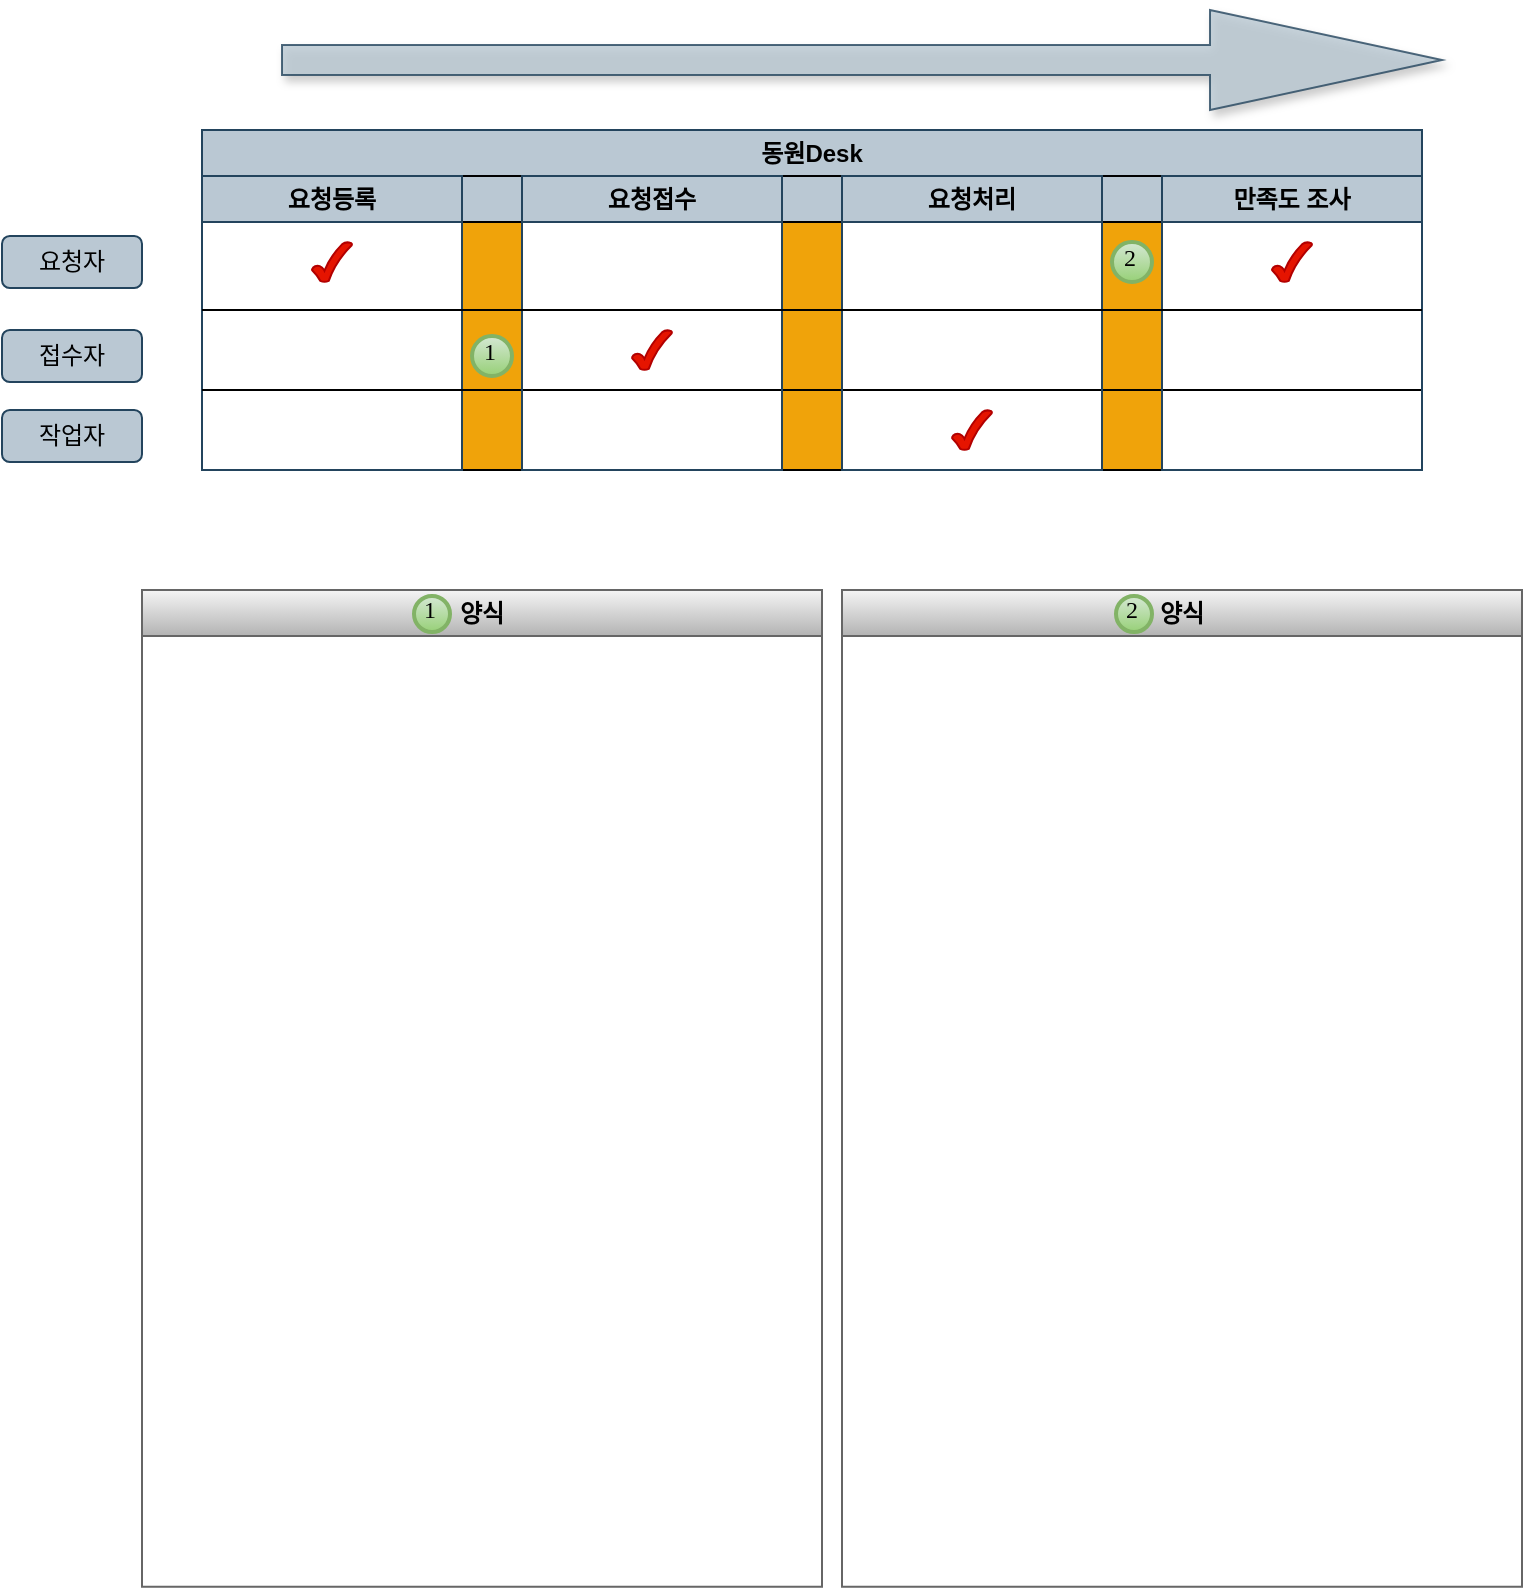 <mxfile version="21.0.10" type="github" pages="3">
  <diagram id="CYxEf5SZH4w97EDfuLLY" name="SR단순">
    <mxGraphModel dx="1671" dy="2051" grid="1" gridSize="10" guides="1" tooltips="1" connect="1" arrows="1" fold="1" page="1" pageScale="1" pageWidth="827" pageHeight="1169" math="0" shadow="0">
      <root>
        <mxCell id="0" />
        <mxCell id="1" parent="0" />
        <mxCell id="g7sWkjGeHu26Rh71iulq-3" value="제목 없는 레이어" parent="0" />
        <mxCell id="g7sWkjGeHu26Rh71iulq-11" value="제목 없는 레이어" parent="0" />
        <mxCell id="g7sWkjGeHu26Rh71iulq-19" value="제목 없는 레이어" parent="0" />
        <mxCell id="g7sWkjGeHu26Rh71iulq-25" value="" style="shape=singleArrow;direction=west;whiteSpace=wrap;html=1;rotation=-180;fillColor=#bac8d3;opacity=80;strokeWidth=1;shadow=1;fontFamily=나눔고딕;rounded=0;labelBackgroundColor=none;strokeColor=#23445d;" vertex="1" parent="g7sWkjGeHu26Rh71iulq-19">
          <mxGeometry x="330" y="-290" width="580" height="50" as="geometry" />
        </mxCell>
        <mxCell id="M0eQ1IDOB_HOf2DSMLBI-16" value="동원Desk" style="swimlane;whiteSpace=wrap;html=1;strokeColor=#23445d;fillColor=#bac8d3;" vertex="1" parent="g7sWkjGeHu26Rh71iulq-19">
          <mxGeometry x="290" y="-230" width="610" height="170" as="geometry" />
        </mxCell>
        <mxCell id="Tj8dK4sY7soV5aq9boAc-7" value="" style="swimlane;whiteSpace=wrap;html=1;strokeColor=#000000;fontColor=#1D3557;fillColor=#bac8d3;swimlaneFillColor=#f0a30a;" vertex="1" parent="M0eQ1IDOB_HOf2DSMLBI-16">
          <mxGeometry x="450" y="23" width="30" height="147" as="geometry" />
        </mxCell>
        <mxCell id="QPUQD3V3ZuLYjLemgZ53-10" value="2" style="ellipse;whiteSpace=wrap;html=1;aspect=fixed;strokeWidth=2;fontFamily=Tahoma;spacingBottom=4;spacingRight=2;strokeColor=#82b366;fillColor=#d5e8d4;gradientColor=#97d077;" vertex="1" parent="Tj8dK4sY7soV5aq9boAc-7">
          <mxGeometry x="5" y="33" width="20" height="20" as="geometry" />
        </mxCell>
        <mxCell id="Tj8dK4sY7soV5aq9boAc-5" value="" style="swimlane;whiteSpace=wrap;html=1;strokeColor=#000000;fontColor=#1D3557;fillColor=#bac8d3;swimlaneFillColor=#f0a30a;" vertex="1" parent="M0eQ1IDOB_HOf2DSMLBI-16">
          <mxGeometry x="290" y="23" width="30" height="147" as="geometry" />
        </mxCell>
        <mxCell id="Tj8dK4sY7soV5aq9boAc-4" value="" style="swimlane;whiteSpace=wrap;html=1;strokeColor=#000000;fillColor=#bac8d3;startSize=23;gradientColor=none;swimlaneFillColor=#f0a30a;" vertex="1" parent="M0eQ1IDOB_HOf2DSMLBI-16">
          <mxGeometry x="130" y="23" width="30" height="147" as="geometry" />
        </mxCell>
        <mxCell id="QPUQD3V3ZuLYjLemgZ53-8" value="1" style="ellipse;whiteSpace=wrap;html=1;aspect=fixed;strokeWidth=2;fontFamily=Tahoma;spacingBottom=4;spacingRight=2;strokeColor=#82b366;fillColor=#d5e8d4;gradientColor=#97d077;" vertex="1" parent="Tj8dK4sY7soV5aq9boAc-4">
          <mxGeometry x="5" y="80" width="20" height="20" as="geometry" />
        </mxCell>
        <mxCell id="M0eQ1IDOB_HOf2DSMLBI-25" value="요청등록" style="swimlane;whiteSpace=wrap;html=1;strokeColor=#23445d;fillColor=#bac8d3;" vertex="1" parent="M0eQ1IDOB_HOf2DSMLBI-16">
          <mxGeometry y="23" width="130" height="147" as="geometry" />
        </mxCell>
        <mxCell id="sChz2REbi81YPV6OnzVI-2" value="" style="endArrow=none;html=1;rounded=0;strokeColor=#000000;fontColor=#1D3557;fillColor=#A8DADC;" edge="1" parent="M0eQ1IDOB_HOf2DSMLBI-25">
          <mxGeometry width="50" height="50" relative="1" as="geometry">
            <mxPoint y="107" as="sourcePoint" />
            <mxPoint x="610" y="107" as="targetPoint" />
          </mxGeometry>
        </mxCell>
        <mxCell id="Bxeq5vbsglcBER8blg_T-1" value="" style="verticalLabelPosition=bottom;verticalAlign=top;html=1;shape=mxgraph.basic.tick;strokeColor=#B20000;fontColor=#ffffff;fillColor=#e51400;" vertex="1" parent="M0eQ1IDOB_HOf2DSMLBI-25">
          <mxGeometry x="55" y="33" width="20" height="20" as="geometry" />
        </mxCell>
        <mxCell id="M0eQ1IDOB_HOf2DSMLBI-28" value="요청접수" style="swimlane;whiteSpace=wrap;html=1;strokeColor=#23445d;fillColor=#bac8d3;" vertex="1" parent="M0eQ1IDOB_HOf2DSMLBI-16">
          <mxGeometry x="160" y="23" width="130" height="147" as="geometry" />
        </mxCell>
        <mxCell id="Bxeq5vbsglcBER8blg_T-2" value="" style="verticalLabelPosition=bottom;verticalAlign=top;html=1;shape=mxgraph.basic.tick;strokeColor=#B20000;fontColor=#ffffff;fillColor=#e51400;" vertex="1" parent="M0eQ1IDOB_HOf2DSMLBI-28">
          <mxGeometry x="55" y="77" width="20" height="20" as="geometry" />
        </mxCell>
        <mxCell id="M0eQ1IDOB_HOf2DSMLBI-29" value="요청처리" style="swimlane;whiteSpace=wrap;html=1;strokeColor=#23445d;fillColor=#bac8d3;" vertex="1" parent="M0eQ1IDOB_HOf2DSMLBI-16">
          <mxGeometry x="320" y="23" width="130" height="147" as="geometry" />
        </mxCell>
        <mxCell id="Bxeq5vbsglcBER8blg_T-3" value="" style="verticalLabelPosition=bottom;verticalAlign=top;html=1;shape=mxgraph.basic.tick;strokeColor=#B20000;fontColor=#ffffff;fillColor=#e51400;" vertex="1" parent="M0eQ1IDOB_HOf2DSMLBI-29">
          <mxGeometry x="55" y="117" width="20" height="20" as="geometry" />
        </mxCell>
        <mxCell id="Tj8dK4sY7soV5aq9boAc-9" value="만족도 조사" style="swimlane;whiteSpace=wrap;html=1;strokeColor=#23445d;fillColor=#bac8d3;" vertex="1" parent="M0eQ1IDOB_HOf2DSMLBI-16">
          <mxGeometry x="480" y="23" width="130" height="147" as="geometry" />
        </mxCell>
        <mxCell id="Bxeq5vbsglcBER8blg_T-4" value="" style="verticalLabelPosition=bottom;verticalAlign=top;html=1;shape=mxgraph.basic.tick;strokeColor=#B20000;fontColor=#ffffff;fillColor=#e51400;" vertex="1" parent="Tj8dK4sY7soV5aq9boAc-9">
          <mxGeometry x="55" y="33" width="20" height="20" as="geometry" />
        </mxCell>
        <mxCell id="6nJu7Cn9TYpkHE85FTWk-3" value="요청자" style="rounded=1;whiteSpace=wrap;html=1;strokeColor=#23445d;fillColor=#bac8d3;" vertex="1" parent="g7sWkjGeHu26Rh71iulq-19">
          <mxGeometry x="190" y="-177" width="70" height="26" as="geometry" />
        </mxCell>
        <mxCell id="6nJu7Cn9TYpkHE85FTWk-7" value="접수자" style="rounded=1;whiteSpace=wrap;html=1;strokeColor=#23445d;fillColor=#bac8d3;" vertex="1" parent="g7sWkjGeHu26Rh71iulq-19">
          <mxGeometry x="190" y="-130" width="70" height="26" as="geometry" />
        </mxCell>
        <mxCell id="Bzmo5XfETdzLZSXSkB4d-2" value="양식" style="swimlane;whiteSpace=wrap;html=1;strokeColor=#666666;fillColor=#f5f5f5;gradientColor=#b3b3b3;" vertex="1" parent="g7sWkjGeHu26Rh71iulq-19">
          <mxGeometry x="610" width="340" height="498.36" as="geometry" />
        </mxCell>
        <mxCell id="Bzmo5XfETdzLZSXSkB4d-1" value="" style="shape=image;imageAspect=0;aspect=fixed;verticalLabelPosition=bottom;verticalAlign=top;image=https://s3.us-west-2.amazonaws.com/secure.notion-static.com/43f4925f-48e4-4845-bfed-52a522e2d9b9/Untitled.png?X-Amz-Algorithm=AWS4-HMAC-SHA256&amp;X-Amz-Content-Sha256=UNSIGNED-PAYLOAD&amp;X-Amz-Credential=AKIAT73L2G45EIPT3X45%2F20230322%2Fus-west-2%2Fs3%2Faws4_request&amp;X-Amz-Date=20230322T024430Z&amp;X-Amz-Expires=86400&amp;X-Amz-Signature=76f1e2eccf4436d0d33ba065d165036ab6ec92a5a727b56d61d418a8cda32776&amp;X-Amz-SignedHeaders=host&amp;response-content-disposition=filename%3D%22Untitled.png%22&amp;x-id=GetObject;" vertex="1" parent="Bzmo5XfETdzLZSXSkB4d-2">
          <mxGeometry x="8.25" y="30" width="323.5" height="458.36" as="geometry" />
        </mxCell>
        <mxCell id="Bzmo5XfETdzLZSXSkB4d-4" value="양식" style="swimlane;whiteSpace=wrap;html=1;strokeColor=#666666;fillColor=#f5f5f5;gradientColor=#b3b3b3;" vertex="1" parent="g7sWkjGeHu26Rh71iulq-19">
          <mxGeometry x="260" width="340" height="498.36" as="geometry" />
        </mxCell>
        <mxCell id="RqzgtR6rhyN8UyeZPWzu-1" value="" style="shape=image;imageAspect=0;aspect=fixed;verticalLabelPosition=bottom;verticalAlign=top;image=https://s3.us-west-2.amazonaws.com/secure.notion-static.com/8b848018-8652-49fc-b0d0-7850566c2891/Untitled.png?X-Amz-Algorithm=AWS4-HMAC-SHA256&amp;X-Amz-Content-Sha256=UNSIGNED-PAYLOAD&amp;X-Amz-Credential=AKIAT73L2G45EIPT3X45%2F20230322%2Fus-west-2%2Fs3%2Faws4_request&amp;X-Amz-Date=20230322T023051Z&amp;X-Amz-Expires=86400&amp;X-Amz-Signature=70ce75d2d4bee70a3c44dad33efde21786bf1ee302e874ceed7c8f8767e6a81d&amp;X-Amz-SignedHeaders=host&amp;response-content-disposition=filename%3D%22Untitled.png%22&amp;x-id=GetObject;" vertex="1" parent="Bzmo5XfETdzLZSXSkB4d-4">
          <mxGeometry x="28.05" y="34.68" width="283.91" height="429" as="geometry" />
        </mxCell>
        <mxCell id="QPUQD3V3ZuLYjLemgZ53-12" value="1" style="ellipse;whiteSpace=wrap;html=1;aspect=fixed;strokeWidth=2;fontFamily=Tahoma;spacingBottom=4;spacingRight=2;strokeColor=#82b366;fillColor=#d5e8d4;gradientColor=#97d077;" vertex="1" parent="Bzmo5XfETdzLZSXSkB4d-4">
          <mxGeometry x="136" y="3" width="18" height="18" as="geometry" />
        </mxCell>
        <mxCell id="QPUQD3V3ZuLYjLemgZ53-5" value="" style="endArrow=none;html=1;rounded=0;strokeColor=#000000;fontColor=#1D3557;fillColor=#A8DADC;" edge="1" parent="g7sWkjGeHu26Rh71iulq-19">
          <mxGeometry width="50" height="50" relative="1" as="geometry">
            <mxPoint x="290" y="-140" as="sourcePoint" />
            <mxPoint x="900" y="-140" as="targetPoint" />
          </mxGeometry>
        </mxCell>
        <mxCell id="QPUQD3V3ZuLYjLemgZ53-13" value="2" style="ellipse;whiteSpace=wrap;html=1;aspect=fixed;strokeWidth=2;fontFamily=Tahoma;spacingBottom=4;spacingRight=2;strokeColor=#82b366;fillColor=#d5e8d4;gradientColor=#97d077;" vertex="1" parent="g7sWkjGeHu26Rh71iulq-19">
          <mxGeometry x="747" y="3" width="18" height="18" as="geometry" />
        </mxCell>
        <mxCell id="sChz2REbi81YPV6OnzVI-3" value="작업자" style="rounded=1;whiteSpace=wrap;html=1;strokeColor=#23445d;fillColor=#bac8d3;" vertex="1" parent="g7sWkjGeHu26Rh71iulq-19">
          <mxGeometry x="190" y="-90" width="70" height="26" as="geometry" />
        </mxCell>
      </root>
    </mxGraphModel>
  </diagram>
  <diagram name="SR데이터수정2" id="74e2e168-ea6b-b213-b513-2b3c1d86103e">
    <mxGraphModel dx="1671" dy="1732" grid="1" gridSize="10" guides="1" tooltips="1" connect="1" arrows="1" fold="1" page="1" pageScale="1" pageWidth="1100" pageHeight="850" background="none" math="0" shadow="0">
      <root>
        <mxCell id="0" />
        <mxCell id="1" parent="0" />
        <mxCell id="ByPfB1TGshxloE6pgPSz-1" value="" style="shape=singleArrow;direction=west;whiteSpace=wrap;html=1;rotation=-180;fillColor=#bac8d3;opacity=80;strokeWidth=1;shadow=1;fontFamily=나눔고딕;rounded=0;labelBackgroundColor=none;strokeColor=#23445d;" vertex="1" parent="1">
          <mxGeometry x="330" y="-290" width="775" height="50" as="geometry" />
        </mxCell>
        <mxCell id="uzHDUdc0_aoSdo2malCz-1" value="양식" style="swimlane;whiteSpace=wrap;html=1;strokeColor=#b46504;fillColor=#fad7ac;" vertex="1" parent="1">
          <mxGeometry x="570" width="340" height="498.36" as="geometry" />
        </mxCell>
        <mxCell id="uzHDUdc0_aoSdo2malCz-3" value="양식" style="swimlane;whiteSpace=wrap;html=1;strokeColor=#b46504;fillColor=#fad7ac;" vertex="1" parent="1">
          <mxGeometry x="220" width="340" height="498.36" as="geometry" />
        </mxCell>
        <mxCell id="4EP1XrkLFuM-ZVI9OaOq-1" value="양식" style="swimlane;whiteSpace=wrap;html=1;strokeColor=#b46504;fillColor=#fad7ac;" vertex="1" parent="1">
          <mxGeometry x="920" width="340" height="498.36" as="geometry" />
        </mxCell>
        <mxCell id="fGh4EiDcdxts0cLHmMWE-1" value="동원Desk" style="swimlane;whiteSpace=wrap;html=1;strokeColor=#23445d;fillColor=#bac8d3;" vertex="1" parent="1">
          <mxGeometry x="290" y="-230" width="820" height="210" as="geometry" />
        </mxCell>
        <mxCell id="fGh4EiDcdxts0cLHmMWE-11" value="" style="swimlane;whiteSpace=wrap;html=1;strokeColor=#000000;fontColor=#1D3557;fillColor=#bac8d3;swimlaneFillColor=#f0a30a;" vertex="1" parent="fGh4EiDcdxts0cLHmMWE-1">
          <mxGeometry x="480" y="23" width="30" height="187" as="geometry" />
        </mxCell>
        <mxCell id="fGh4EiDcdxts0cLHmMWE-12" value="2" style="ellipse;whiteSpace=wrap;html=1;aspect=fixed;strokeWidth=2;fontFamily=Tahoma;spacingBottom=4;spacingRight=2;strokeColor=#82b366;fillColor=#d5e8d4;gradientColor=#97d077;" vertex="1" parent="fGh4EiDcdxts0cLHmMWE-11">
          <mxGeometry x="5" y="157" width="20" height="20" as="geometry" />
        </mxCell>
        <mxCell id="mo-QfA7pw_Ctone-eFpO-1" value="" style="swimlane;whiteSpace=wrap;html=1;strokeColor=#000000;fontColor=#1D3557;fillColor=#bac8d3;swimlaneFillColor=#f0a30a;" vertex="1" parent="fGh4EiDcdxts0cLHmMWE-1">
          <mxGeometry x="650" y="23" width="30" height="187" as="geometry" />
        </mxCell>
        <mxCell id="mo-QfA7pw_Ctone-eFpO-2" value="3" style="ellipse;whiteSpace=wrap;html=1;aspect=fixed;strokeWidth=2;fontFamily=Tahoma;spacingBottom=4;spacingRight=2;strokeColor=#82b366;fillColor=#d5e8d4;gradientColor=#97d077;" vertex="1" parent="mo-QfA7pw_Ctone-eFpO-1">
          <mxGeometry x="5" y="33" width="20" height="20" as="geometry" />
        </mxCell>
        <mxCell id="fGh4EiDcdxts0cLHmMWE-10" value="" style="swimlane;whiteSpace=wrap;html=1;strokeColor=#000000;fontColor=#1D3557;fillColor=#bac8d3;swimlaneFillColor=#f0a30a;" vertex="1" parent="fGh4EiDcdxts0cLHmMWE-1">
          <mxGeometry x="310" y="23" width="30" height="187" as="geometry">
            <mxRectangle x="320" y="23" width="50" height="40" as="alternateBounds" />
          </mxGeometry>
        </mxCell>
        <mxCell id="fGh4EiDcdxts0cLHmMWE-8" value="" style="swimlane;whiteSpace=wrap;html=1;startSize=23;fillColor=#bac8d3;strokeColor=#000000;fontColor=#000000;swimlaneFillColor=#f0a30a;gradientColor=none;" vertex="1" parent="fGh4EiDcdxts0cLHmMWE-1">
          <mxGeometry x="140" y="23" width="30" height="187" as="geometry" />
        </mxCell>
        <mxCell id="fGh4EiDcdxts0cLHmMWE-9" value="1" style="ellipse;whiteSpace=wrap;html=1;aspect=fixed;strokeWidth=2;fontFamily=Tahoma;spacingBottom=4;spacingRight=2;strokeColor=#82b366;fillColor=#d5e8d4;gradientColor=#97d077;" vertex="1" parent="fGh4EiDcdxts0cLHmMWE-8">
          <mxGeometry x="5" y="80" width="20" height="20" as="geometry" />
        </mxCell>
        <mxCell id="fGh4EiDcdxts0cLHmMWE-2" value="요청등록" style="swimlane;whiteSpace=wrap;html=1;strokeColor=#23445d;fillColor=#bac8d3;" vertex="1" parent="fGh4EiDcdxts0cLHmMWE-1">
          <mxGeometry y="23" width="140" height="187" as="geometry" />
        </mxCell>
        <mxCell id="0xZLmXcqVQH2jk5XXrSn-1" value="" style="endArrow=none;html=1;rounded=0;strokeColor=#000000;fontColor=#1D3557;fillColor=#A8DADC;" edge="1" parent="fGh4EiDcdxts0cLHmMWE-2">
          <mxGeometry width="50" height="50" relative="1" as="geometry">
            <mxPoint y="107" as="sourcePoint" />
            <mxPoint x="820" y="107" as="targetPoint" />
          </mxGeometry>
        </mxCell>
        <mxCell id="hDgkwJy8at_yvYJVaF5t-2" value="" style="endArrow=none;html=1;rounded=0;strokeColor=#000000;fontColor=#1D3557;fillColor=#A8DADC;" edge="1" parent="fGh4EiDcdxts0cLHmMWE-2">
          <mxGeometry width="50" height="50" relative="1" as="geometry">
            <mxPoint y="147" as="sourcePoint" />
            <mxPoint x="820" y="147" as="targetPoint" />
          </mxGeometry>
        </mxCell>
        <mxCell id="czGaGK6m6FzuZQ6heuLP-1" value="" style="verticalLabelPosition=bottom;verticalAlign=top;html=1;shape=mxgraph.basic.tick;strokeColor=#B20000;fontColor=#ffffff;fillColor=#e51400;" vertex="1" parent="fGh4EiDcdxts0cLHmMWE-2">
          <mxGeometry x="60" y="33" width="20" height="20" as="geometry" />
        </mxCell>
        <mxCell id="fGh4EiDcdxts0cLHmMWE-3" value="요청접수" style="swimlane;whiteSpace=wrap;html=1;strokeColor=#23445d;fillColor=#bac8d3;" vertex="1" parent="fGh4EiDcdxts0cLHmMWE-1">
          <mxGeometry x="170" y="23" width="140" height="187" as="geometry" />
        </mxCell>
        <mxCell id="czGaGK6m6FzuZQ6heuLP-2" value="" style="verticalLabelPosition=bottom;verticalAlign=top;html=1;shape=mxgraph.basic.tick;strokeColor=#B20000;fontColor=#ffffff;fillColor=#e51400;" vertex="1" parent="fGh4EiDcdxts0cLHmMWE-3">
          <mxGeometry x="60" y="77" width="20" height="20" as="geometry" />
        </mxCell>
        <mxCell id="fGh4EiDcdxts0cLHmMWE-7" value="요청처리" style="swimlane;whiteSpace=wrap;html=1;strokeColor=#23445d;fillColor=#bac8d3;" vertex="1" parent="fGh4EiDcdxts0cLHmMWE-1">
          <mxGeometry x="340" y="23" width="140" height="187" as="geometry" />
        </mxCell>
        <mxCell id="czGaGK6m6FzuZQ6heuLP-3" value="" style="verticalLabelPosition=bottom;verticalAlign=top;html=1;shape=mxgraph.basic.tick;strokeColor=#B20000;fontColor=#ffffff;fillColor=#e51400;" vertex="1" parent="fGh4EiDcdxts0cLHmMWE-7">
          <mxGeometry x="60" y="117" width="20" height="20" as="geometry" />
        </mxCell>
        <mxCell id="fGh4EiDcdxts0cLHmMWE-13" value="처리승인" style="swimlane;whiteSpace=wrap;html=1;strokeColor=#23445d;fillColor=#bac8d3;" vertex="1" parent="fGh4EiDcdxts0cLHmMWE-1">
          <mxGeometry x="510" y="23" width="140" height="187" as="geometry" />
        </mxCell>
        <mxCell id="czGaGK6m6FzuZQ6heuLP-4" value="" style="verticalLabelPosition=bottom;verticalAlign=top;html=1;shape=mxgraph.basic.tick;strokeColor=#B20000;fontColor=#ffffff;fillColor=#e51400;" vertex="1" parent="fGh4EiDcdxts0cLHmMWE-13">
          <mxGeometry x="60" y="157" width="20" height="20" as="geometry" />
        </mxCell>
        <mxCell id="mo-QfA7pw_Ctone-eFpO-3" value="만족도 조사" style="swimlane;whiteSpace=wrap;html=1;strokeColor=#23445d;fillColor=#bac8d3;" vertex="1" parent="fGh4EiDcdxts0cLHmMWE-1">
          <mxGeometry x="680" y="23" width="140" height="187" as="geometry" />
        </mxCell>
        <mxCell id="czGaGK6m6FzuZQ6heuLP-5" value="" style="verticalLabelPosition=bottom;verticalAlign=top;html=1;shape=mxgraph.basic.tick;strokeColor=#B20000;fontColor=#ffffff;fillColor=#e51400;" vertex="1" parent="mo-QfA7pw_Ctone-eFpO-3">
          <mxGeometry x="60" y="33" width="20" height="20" as="geometry" />
        </mxCell>
        <mxCell id="fGh4EiDcdxts0cLHmMWE-14" value="요청자" style="rounded=1;whiteSpace=wrap;html=1;strokeColor=#23445d;fillColor=#bac8d3;" vertex="1" parent="1">
          <mxGeometry x="190" y="-177" width="70" height="26" as="geometry" />
        </mxCell>
        <mxCell id="fGh4EiDcdxts0cLHmMWE-15" value="접수자" style="rounded=1;whiteSpace=wrap;html=1;strokeColor=#23445d;fillColor=#bac8d3;" vertex="1" parent="1">
          <mxGeometry x="190" y="-130" width="70" height="26" as="geometry" />
        </mxCell>
        <mxCell id="0xZLmXcqVQH2jk5XXrSn-2" value="작업자" style="rounded=1;whiteSpace=wrap;html=1;strokeColor=#23445d;fillColor=#bac8d3;" vertex="1" parent="1">
          <mxGeometry x="190" y="-90" width="70" height="26" as="geometry" />
        </mxCell>
        <mxCell id="fGh4EiDcdxts0cLHmMWE-16" value="" style="endArrow=none;html=1;rounded=0;strokeColor=#000000;fontColor=#1D3557;fillColor=#A8DADC;" edge="1" parent="1">
          <mxGeometry width="50" height="50" relative="1" as="geometry">
            <mxPoint x="290" y="-140" as="sourcePoint" />
            <mxPoint x="1110" y="-140" as="targetPoint" />
          </mxGeometry>
        </mxCell>
        <mxCell id="hDgkwJy8at_yvYJVaF5t-1" value="승인자" style="rounded=1;whiteSpace=wrap;html=1;strokeColor=#23445d;fillColor=#bac8d3;" vertex="1" parent="1">
          <mxGeometry x="190" y="-50" width="70" height="26" as="geometry" />
        </mxCell>
      </root>
    </mxGraphModel>
  </diagram>
  <diagram id="74L85ybClBBg5ulOILko" name="CR">
    <mxGraphModel dx="2029" dy="2240" grid="1" gridSize="10" guides="1" tooltips="1" connect="1" arrows="1" fold="1" page="1" pageScale="1" pageWidth="827" pageHeight="1169" math="0" shadow="0">
      <root>
        <mxCell id="0" />
        <mxCell id="1" parent="0" />
        <mxCell id="yqqvcgakHu76jTQ3JiNa-1" value="" style="shape=singleArrow;direction=west;whiteSpace=wrap;html=1;rotation=-180;fillColor=#bac8d3;opacity=80;strokeWidth=1;shadow=1;fontFamily=나눔고딕;rounded=0;labelBackgroundColor=none;strokeColor=#23445d;" vertex="1" parent="1">
          <mxGeometry x="170" y="-300.68" width="1705" height="60.68" as="geometry" />
        </mxCell>
        <mxCell id="yqqvcgakHu76jTQ3JiNa-2" value="동원Desk" style="swimlane;whiteSpace=wrap;html=1;strokeColor=#23445d;fillColor=#bac8d3;" vertex="1" parent="1">
          <mxGeometry x="140" y="-230" width="1790" height="240" as="geometry" />
        </mxCell>
        <mxCell id="5cWnqfSXQAcFe98Pt6TE-13" value="" style="swimlane;strokeColor=#457B9D;fontColor=#1D3557;fillColor=#bac8d3;swimlaneFillColor=#f0a30a;" vertex="1" parent="yqqvcgakHu76jTQ3JiNa-2">
          <mxGeometry x="1660" y="23" width="30" height="217" as="geometry" />
        </mxCell>
        <mxCell id="WJfm9rB5nMVtpUJINdot-12" value="12" style="ellipse;whiteSpace=wrap;html=1;aspect=fixed;strokeWidth=2;fontFamily=Tahoma;spacingBottom=4;spacingRight=2;strokeColor=#82b366;fontColor=default;fillColor=#d5e8d4;gradientColor=#97d077;" vertex="1" parent="5cWnqfSXQAcFe98Pt6TE-13">
          <mxGeometry x="5" y="33" width="20" height="20" as="geometry" />
        </mxCell>
        <mxCell id="5cWnqfSXQAcFe98Pt6TE-12" value="" style="swimlane;strokeColor=#457B9D;fontColor=#1D3557;fillColor=#bac8d3;swimlaneFillColor=#f0a30a;" vertex="1" parent="yqqvcgakHu76jTQ3JiNa-2">
          <mxGeometry x="1530" y="23" width="30" height="217" as="geometry" />
        </mxCell>
        <mxCell id="WJfm9rB5nMVtpUJINdot-11" value="11" style="ellipse;whiteSpace=wrap;html=1;aspect=fixed;strokeWidth=2;fontFamily=Tahoma;spacingBottom=4;spacingRight=2;strokeColor=#82b366;fontColor=default;fillColor=#d5e8d4;gradientColor=#97d077;" vertex="1" parent="5cWnqfSXQAcFe98Pt6TE-12">
          <mxGeometry x="5" y="180" width="20" height="20" as="geometry" />
        </mxCell>
        <mxCell id="5cWnqfSXQAcFe98Pt6TE-11" value="" style="swimlane;strokeColor=#457B9D;fontColor=#1D3557;fillColor=#bac8d3;swimlaneFillColor=#f0a30a;" vertex="1" parent="yqqvcgakHu76jTQ3JiNa-2">
          <mxGeometry x="1400" y="23" width="30" height="217" as="geometry" />
        </mxCell>
        <mxCell id="5cWnqfSXQAcFe98Pt6TE-10" value="" style="swimlane;strokeColor=#457B9D;fontColor=#1D3557;fillColor=#bac8d3;swimlaneFillColor=#f0a30a;" vertex="1" parent="yqqvcgakHu76jTQ3JiNa-2">
          <mxGeometry x="1270" y="23" width="30" height="217" as="geometry" />
        </mxCell>
        <mxCell id="WJfm9rB5nMVtpUJINdot-10" value="10" style="ellipse;whiteSpace=wrap;html=1;aspect=fixed;strokeWidth=2;fontFamily=Tahoma;spacingBottom=4;spacingRight=2;strokeColor=#82b366;fontColor=default;fillColor=#d5e8d4;gradientColor=#97d077;" vertex="1" parent="5cWnqfSXQAcFe98Pt6TE-10">
          <mxGeometry x="5" y="133" width="20" height="20" as="geometry" />
        </mxCell>
        <mxCell id="5cWnqfSXQAcFe98Pt6TE-9" value="" style="swimlane;strokeColor=#457B9D;fontColor=#1D3557;fillColor=#bac8d3;swimlaneFillColor=#f0a30a;" vertex="1" parent="yqqvcgakHu76jTQ3JiNa-2">
          <mxGeometry x="1140" y="23" width="30" height="217" as="geometry" />
        </mxCell>
        <mxCell id="WJfm9rB5nMVtpUJINdot-7" value="9" style="ellipse;whiteSpace=wrap;html=1;aspect=fixed;strokeWidth=2;fontFamily=Tahoma;spacingBottom=4;spacingRight=2;strokeColor=#82b366;fontColor=default;fillColor=#d5e8d4;gradientColor=#97d077;" vertex="1" parent="5cWnqfSXQAcFe98Pt6TE-9">
          <mxGeometry x="5" y="133" width="20" height="20" as="geometry" />
        </mxCell>
        <mxCell id="5cWnqfSXQAcFe98Pt6TE-8" value="" style="swimlane;strokeColor=#457B9D;fontColor=#1D3557;fillColor=#bac8d3;swimlaneFillColor=#f0a30a;" vertex="1" parent="yqqvcgakHu76jTQ3JiNa-2">
          <mxGeometry x="1010" y="23" width="30" height="217" as="geometry" />
        </mxCell>
        <mxCell id="WJfm9rB5nMVtpUJINdot-6" value="8" style="ellipse;whiteSpace=wrap;html=1;aspect=fixed;strokeWidth=2;fontFamily=Tahoma;spacingBottom=4;spacingRight=2;strokeColor=#82b366;fontColor=default;fillColor=#d5e8d4;gradientColor=#97d077;" vertex="1" parent="5cWnqfSXQAcFe98Pt6TE-8">
          <mxGeometry x="5" y="180" width="20" height="20" as="geometry" />
        </mxCell>
        <mxCell id="5cWnqfSXQAcFe98Pt6TE-7" value="" style="swimlane;strokeColor=#457B9D;fontColor=#1D3557;fillColor=#bac8d3;swimlaneFillColor=#f0a30a;" vertex="1" parent="yqqvcgakHu76jTQ3JiNa-2">
          <mxGeometry x="880" y="23" width="30" height="217" as="geometry" />
        </mxCell>
        <mxCell id="WJfm9rB5nMVtpUJINdot-4" value="7" style="ellipse;whiteSpace=wrap;html=1;aspect=fixed;strokeWidth=2;fontFamily=Tahoma;spacingBottom=4;spacingRight=2;strokeColor=#82b366;fontColor=default;fillColor=#d5e8d4;gradientColor=#97d077;" vertex="1" parent="5cWnqfSXQAcFe98Pt6TE-7">
          <mxGeometry x="5" y="130" width="20" height="20" as="geometry" />
        </mxCell>
        <mxCell id="5cWnqfSXQAcFe98Pt6TE-6" value="" style="swimlane;strokeColor=#457B9D;fontColor=#1D3557;fillColor=#bac8d3;swimlaneFillColor=#f0a30a;" vertex="1" parent="yqqvcgakHu76jTQ3JiNa-2">
          <mxGeometry x="750" y="23" width="30" height="217" as="geometry" />
        </mxCell>
        <mxCell id="WJfm9rB5nMVtpUJINdot-2" value="6" style="ellipse;whiteSpace=wrap;html=1;aspect=fixed;strokeWidth=2;fontFamily=Tahoma;spacingBottom=4;spacingRight=2;strokeColor=#82b366;fontColor=default;fillColor=#d5e8d4;gradientColor=#97d077;" vertex="1" parent="5cWnqfSXQAcFe98Pt6TE-6">
          <mxGeometry x="5" y="33" width="20" height="20" as="geometry" />
        </mxCell>
        <mxCell id="5cWnqfSXQAcFe98Pt6TE-5" value="" style="swimlane;strokeColor=#457B9D;fontColor=#1D3557;fillColor=#bac8d3;swimlaneFillColor=#f0a30a;" vertex="1" parent="yqqvcgakHu76jTQ3JiNa-2">
          <mxGeometry x="620" y="23" width="30" height="217" as="geometry" />
        </mxCell>
        <mxCell id="-v0637D8IHnFX7IMpLNk-3" value="5" style="ellipse;whiteSpace=wrap;html=1;aspect=fixed;strokeWidth=2;fontFamily=Tahoma;spacingBottom=4;spacingRight=2;strokeColor=#82b366;fontColor=default;fillColor=#d5e8d4;gradientColor=#97d077;" vertex="1" parent="5cWnqfSXQAcFe98Pt6TE-5">
          <mxGeometry x="5" y="130" width="20" height="20" as="geometry" />
        </mxCell>
        <mxCell id="5cWnqfSXQAcFe98Pt6TE-4" value="" style="swimlane;strokeColor=#457B9D;fontColor=#1D3557;fillColor=#bac8d3;swimlaneFillColor=#f0a30a;" vertex="1" parent="yqqvcgakHu76jTQ3JiNa-2">
          <mxGeometry x="490" y="23" width="30" height="217" as="geometry" />
        </mxCell>
        <mxCell id="-v0637D8IHnFX7IMpLNk-2" value="4" style="ellipse;whiteSpace=wrap;html=1;aspect=fixed;strokeWidth=2;fontFamily=Tahoma;spacingBottom=4;spacingRight=2;strokeColor=#82b366;fontColor=default;fillColor=#d5e8d4;gradientColor=#97d077;" vertex="1" parent="5cWnqfSXQAcFe98Pt6TE-4">
          <mxGeometry x="5" y="130" width="20" height="20" as="geometry" />
        </mxCell>
        <mxCell id="5cWnqfSXQAcFe98Pt6TE-3" value="" style="swimlane;strokeColor=#457B9D;fontColor=#1D3557;fillColor=#bac8d3;swimlaneFillColor=#f0a30a;" vertex="1" parent="yqqvcgakHu76jTQ3JiNa-2">
          <mxGeometry x="360" y="23" width="30" height="217" as="geometry" />
        </mxCell>
        <mxCell id="-v0637D8IHnFX7IMpLNk-1" value="3" style="ellipse;whiteSpace=wrap;html=1;aspect=fixed;strokeWidth=2;fontFamily=Tahoma;spacingBottom=4;spacingRight=2;strokeColor=#82b366;fillColor=#d5e8d4;gradientColor=#97d077;" vertex="1" parent="5cWnqfSXQAcFe98Pt6TE-3">
          <mxGeometry x="5" y="180" width="20" height="20" as="geometry" />
        </mxCell>
        <mxCell id="5cWnqfSXQAcFe98Pt6TE-2" value="" style="swimlane;strokeColor=#457B9D;fontColor=#1D3557;fillColor=#bac8d3;swimlaneFillColor=#f0a30a;" vertex="1" parent="yqqvcgakHu76jTQ3JiNa-2">
          <mxGeometry x="230" y="23" width="30" height="217" as="geometry" />
        </mxCell>
        <mxCell id="-TUVeIYZIIEytc1K3-Gf-1" value="2" style="ellipse;whiteSpace=wrap;html=1;aspect=fixed;strokeWidth=2;fontFamily=Tahoma;spacingBottom=4;spacingRight=2;strokeColor=#82b366;fillColor=#d5e8d4;gradientColor=#97d077;" vertex="1" parent="5cWnqfSXQAcFe98Pt6TE-2">
          <mxGeometry x="5" y="130" width="20" height="20" as="geometry" />
        </mxCell>
        <mxCell id="HMh6thUe7K2DoaszjFps-1" value="" style="swimlane;strokeColor=#457B9D;fontColor=#1D3557;fillColor=#bac8d3;swimlaneFillColor=#f0a30a;" vertex="1" parent="yqqvcgakHu76jTQ3JiNa-2">
          <mxGeometry x="100" y="23" width="30" height="217" as="geometry" />
        </mxCell>
        <mxCell id="yqqvcgakHu76jTQ3JiNa-3" value="요청등록" style="swimlane;whiteSpace=wrap;html=1;strokeColor=#23445d;fillColor=#bac8d3;" vertex="1" parent="yqqvcgakHu76jTQ3JiNa-2">
          <mxGeometry y="23" width="100" height="217" as="geometry" />
        </mxCell>
        <mxCell id="aJ1AgPYpSGj4T-S9qsvX-1" value="" style="endArrow=none;html=1;rounded=0;strokeColor=#000000;fontColor=#1D3557;fillColor=#A8DADC;" edge="1" parent="yqqvcgakHu76jTQ3JiNa-3">
          <mxGeometry width="50" height="50" relative="1" as="geometry">
            <mxPoint y="167" as="sourcePoint" />
            <mxPoint x="1790" y="167" as="targetPoint" />
          </mxGeometry>
        </mxCell>
        <mxCell id="yqqvcgakHu76jTQ3JiNa-74" value="" style="endArrow=none;html=1;rounded=0;strokeColor=#000000;fontColor=#1D3557;fillColor=#A8DADC;" edge="1" parent="yqqvcgakHu76jTQ3JiNa-3">
          <mxGeometry width="50" height="50" relative="1" as="geometry">
            <mxPoint x="-2.5" y="117" as="sourcePoint" />
            <mxPoint x="1790" y="117" as="targetPoint" />
          </mxGeometry>
        </mxCell>
        <mxCell id="4S0rU9pzHwZdG7_fIKwn-1" value="" style="verticalLabelPosition=bottom;verticalAlign=top;html=1;shape=mxgraph.basic.tick;strokeColor=#B20000;fontColor=#ffffff;fillColor=#e51400;" vertex="1" parent="yqqvcgakHu76jTQ3JiNa-3">
          <mxGeometry x="40" y="33" width="20" height="20" as="geometry" />
        </mxCell>
        <mxCell id="yqqvcgakHu76jTQ3JiNa-24" value="요청접수" style="swimlane;whiteSpace=wrap;html=1;strokeColor=#23445d;fillColor=#bac8d3;" vertex="1" parent="yqqvcgakHu76jTQ3JiNa-2">
          <mxGeometry x="130" y="23" width="100" height="217" as="geometry" />
        </mxCell>
        <mxCell id="4S0rU9pzHwZdG7_fIKwn-2" value="" style="verticalLabelPosition=bottom;verticalAlign=top;html=1;shape=mxgraph.basic.tick;strokeColor=#B20000;fontColor=#ffffff;fillColor=#e51400;" vertex="1" parent="yqqvcgakHu76jTQ3JiNa-24">
          <mxGeometry x="40" y="80" width="20" height="20" as="geometry" />
        </mxCell>
        <mxCell id="yqqvcgakHu76jTQ3JiNa-27" value="변경계획" style="swimlane;whiteSpace=wrap;html=1;strokeColor=#23445d;fillColor=#bac8d3;" vertex="1" parent="yqqvcgakHu76jTQ3JiNa-2">
          <mxGeometry x="260" y="23" width="100" height="217" as="geometry" />
        </mxCell>
        <mxCell id="4S0rU9pzHwZdG7_fIKwn-3" value="" style="verticalLabelPosition=bottom;verticalAlign=top;html=1;shape=mxgraph.basic.tick;strokeColor=#B20000;fontColor=#ffffff;fillColor=#e51400;" vertex="1" parent="yqqvcgakHu76jTQ3JiNa-27">
          <mxGeometry x="40" y="133" width="20" height="20" as="geometry" />
        </mxCell>
        <mxCell id="yqqvcgakHu76jTQ3JiNa-30" value="변경승인" style="swimlane;whiteSpace=wrap;html=1;strokeColor=#23445d;fillColor=#bac8d3;" vertex="1" parent="yqqvcgakHu76jTQ3JiNa-2">
          <mxGeometry x="390" y="23" width="100" height="217" as="geometry" />
        </mxCell>
        <mxCell id="4S0rU9pzHwZdG7_fIKwn-4" value="" style="verticalLabelPosition=bottom;verticalAlign=top;html=1;shape=mxgraph.basic.tick;strokeColor=#B20000;fontColor=#ffffff;fillColor=#e51400;" vertex="1" parent="yqqvcgakHu76jTQ3JiNa-30">
          <mxGeometry x="40" y="183" width="20" height="20" as="geometry" />
        </mxCell>
        <mxCell id="yqqvcgakHu76jTQ3JiNa-42" value="배포요청" style="swimlane;whiteSpace=wrap;html=1;strokeColor=#23445d;fillColor=#bac8d3;" vertex="1" parent="yqqvcgakHu76jTQ3JiNa-2">
          <mxGeometry x="910" y="23" width="100" height="217" as="geometry" />
        </mxCell>
        <mxCell id="4S0rU9pzHwZdG7_fIKwn-8" value="" style="verticalLabelPosition=bottom;verticalAlign=top;html=1;shape=mxgraph.basic.tick;strokeColor=#B20000;fontColor=#ffffff;fillColor=#e51400;" vertex="1" parent="yqqvcgakHu76jTQ3JiNa-42">
          <mxGeometry x="40" y="130" width="20" height="20" as="geometry" />
        </mxCell>
        <mxCell id="yqqvcgakHu76jTQ3JiNa-45" value="배포승인" style="swimlane;whiteSpace=wrap;html=1;strokeColor=#23445d;fillColor=#bac8d3;" vertex="1" parent="yqqvcgakHu76jTQ3JiNa-2">
          <mxGeometry x="1040" y="23" width="100" height="217" as="geometry" />
        </mxCell>
        <mxCell id="4S0rU9pzHwZdG7_fIKwn-9" value="" style="verticalLabelPosition=bottom;verticalAlign=top;html=1;shape=mxgraph.basic.tick;strokeColor=#B20000;fontColor=#ffffff;fillColor=#e51400;" vertex="1" parent="yqqvcgakHu76jTQ3JiNa-45">
          <mxGeometry x="40" y="180" width="20" height="20" as="geometry" />
        </mxCell>
        <mxCell id="yqqvcgakHu76jTQ3JiNa-48" value="운영배포" style="swimlane;whiteSpace=wrap;html=1;strokeColor=#23445d;fillColor=#bac8d3;" vertex="1" parent="yqqvcgakHu76jTQ3JiNa-2">
          <mxGeometry x="1170" y="23" width="100" height="217" as="geometry" />
        </mxCell>
        <mxCell id="4S0rU9pzHwZdG7_fIKwn-10" value="" style="verticalLabelPosition=bottom;verticalAlign=top;html=1;shape=mxgraph.basic.tick;strokeColor=#B20000;fontColor=#ffffff;fillColor=#e51400;" vertex="1" parent="yqqvcgakHu76jTQ3JiNa-48">
          <mxGeometry x="40" y="130" width="20" height="20" as="geometry" />
        </mxCell>
        <mxCell id="yqqvcgakHu76jTQ3JiNa-36" value="구현 및 테스트" style="swimlane;whiteSpace=wrap;html=1;strokeColor=#23445d;fillColor=#bac8d3;" vertex="1" parent="yqqvcgakHu76jTQ3JiNa-2">
          <mxGeometry x="650" y="23" width="100" height="217" as="geometry" />
        </mxCell>
        <mxCell id="4S0rU9pzHwZdG7_fIKwn-6" value="" style="verticalLabelPosition=bottom;verticalAlign=top;html=1;shape=mxgraph.basic.tick;strokeColor=#B20000;fontColor=#ffffff;fillColor=#e51400;" vertex="1" parent="yqqvcgakHu76jTQ3JiNa-36">
          <mxGeometry x="40" y="133" width="20" height="20" as="geometry" />
        </mxCell>
        <mxCell id="yqqvcgakHu76jTQ3JiNa-39" value="요청자테스트" style="swimlane;whiteSpace=wrap;html=1;strokeColor=#23445d;fillColor=#bac8d3;" vertex="1" parent="yqqvcgakHu76jTQ3JiNa-2">
          <mxGeometry x="780" y="23" width="100" height="217" as="geometry" />
        </mxCell>
        <mxCell id="4S0rU9pzHwZdG7_fIKwn-7" value="" style="verticalLabelPosition=bottom;verticalAlign=top;html=1;shape=mxgraph.basic.tick;strokeColor=#B20000;fontColor=#ffffff;fillColor=#e51400;" vertex="1" parent="yqqvcgakHu76jTQ3JiNa-39">
          <mxGeometry x="40" y="33" width="20" height="20" as="geometry" />
        </mxCell>
        <mxCell id="yqqvcgakHu76jTQ3JiNa-51" value="배포확인" style="swimlane;whiteSpace=wrap;html=1;strokeColor=#23445d;fillColor=#bac8d3;" vertex="1" parent="yqqvcgakHu76jTQ3JiNa-2">
          <mxGeometry x="1300" y="23" width="100" height="217" as="geometry" />
        </mxCell>
        <mxCell id="4S0rU9pzHwZdG7_fIKwn-11" value="" style="verticalLabelPosition=bottom;verticalAlign=top;html=1;shape=mxgraph.basic.tick;strokeColor=#B20000;fontColor=#ffffff;fillColor=#e51400;" vertex="1" parent="yqqvcgakHu76jTQ3JiNa-51">
          <mxGeometry x="40" y="130" width="20" height="20" as="geometry" />
        </mxCell>
        <mxCell id="yqqvcgakHu76jTQ3JiNa-60" value="만족도조사" style="swimlane;whiteSpace=wrap;html=1;strokeColor=#23445d;fillColor=#bac8d3;startSize=23;" vertex="1" parent="yqqvcgakHu76jTQ3JiNa-2">
          <mxGeometry x="1690" y="23" width="100" height="217" as="geometry" />
        </mxCell>
        <mxCell id="4S0rU9pzHwZdG7_fIKwn-14" value="" style="verticalLabelPosition=bottom;verticalAlign=top;html=1;shape=mxgraph.basic.tick;strokeColor=#B20000;fontColor=#ffffff;fillColor=#e51400;" vertex="1" parent="yqqvcgakHu76jTQ3JiNa-60">
          <mxGeometry x="40" y="33" width="20" height="20" as="geometry" />
        </mxCell>
        <mxCell id="yqqvcgakHu76jTQ3JiNa-54" value="최종확인" style="swimlane;whiteSpace=wrap;html=1;strokeColor=#23445d;fillColor=#bac8d3;" vertex="1" parent="yqqvcgakHu76jTQ3JiNa-2">
          <mxGeometry x="1430" y="23" width="100" height="217" as="geometry" />
        </mxCell>
        <mxCell id="4S0rU9pzHwZdG7_fIKwn-12" value="" style="verticalLabelPosition=bottom;verticalAlign=top;html=1;shape=mxgraph.basic.tick;strokeColor=#B20000;fontColor=#ffffff;fillColor=#e51400;" vertex="1" parent="yqqvcgakHu76jTQ3JiNa-54">
          <mxGeometry x="40" y="83" width="20" height="20" as="geometry" />
        </mxCell>
        <mxCell id="yqqvcgakHu76jTQ3JiNa-57" value="최종결재" style="swimlane;whiteSpace=wrap;html=1;strokeColor=#23445d;fillColor=#bac8d3;startSize=23;" vertex="1" parent="yqqvcgakHu76jTQ3JiNa-2">
          <mxGeometry x="1560" y="23" width="100" height="217" as="geometry" />
        </mxCell>
        <mxCell id="4S0rU9pzHwZdG7_fIKwn-13" value="" style="verticalLabelPosition=bottom;verticalAlign=top;html=1;shape=mxgraph.basic.tick;strokeColor=#B20000;fontColor=#ffffff;fillColor=#e51400;" vertex="1" parent="yqqvcgakHu76jTQ3JiNa-57">
          <mxGeometry x="40" y="177" width="20" height="20" as="geometry" />
        </mxCell>
        <mxCell id="yqqvcgakHu76jTQ3JiNa-33" value="담당자배정" style="swimlane;whiteSpace=wrap;html=1;strokeColor=#23445d;fillColor=#bac8d3;" vertex="1" parent="yqqvcgakHu76jTQ3JiNa-2">
          <mxGeometry x="520" y="23" width="100" height="217" as="geometry" />
        </mxCell>
        <mxCell id="4S0rU9pzHwZdG7_fIKwn-5" value="" style="verticalLabelPosition=bottom;verticalAlign=top;html=1;shape=mxgraph.basic.tick;strokeColor=#B20000;fontColor=#ffffff;fillColor=#e51400;" vertex="1" parent="yqqvcgakHu76jTQ3JiNa-33">
          <mxGeometry x="40" y="133" width="20" height="20" as="geometry" />
        </mxCell>
        <mxCell id="yqqvcgakHu76jTQ3JiNa-11" value="요청자" style="rounded=1;whiteSpace=wrap;html=1;strokeColor=#23445d;fillColor=#bac8d3;" vertex="1" parent="1">
          <mxGeometry x="40" y="-177" width="70" height="26" as="geometry" />
        </mxCell>
        <mxCell id="yqqvcgakHu76jTQ3JiNa-12" value="작업자" style="rounded=1;whiteSpace=wrap;html=1;strokeColor=#23445d;fillColor=#bac8d3;" vertex="1" parent="1">
          <mxGeometry x="40" y="-80" width="70" height="26" as="geometry" />
        </mxCell>
        <mxCell id="yqqvcgakHu76jTQ3JiNa-16" value="승인자" style="rounded=1;whiteSpace=wrap;html=1;strokeColor=#23445d;fillColor=#bac8d3;" vertex="1" parent="1">
          <mxGeometry x="40" y="-30" width="70" height="26" as="geometry" />
        </mxCell>
        <mxCell id="yqqvcgakHu76jTQ3JiNa-18" value="양식" style="swimlane;whiteSpace=wrap;html=1;strokeColor=#b46504;fillColor=#fad7ac;" vertex="1" parent="1">
          <mxGeometry x="570" y="100" width="340" height="498.36" as="geometry" />
        </mxCell>
        <mxCell id="yqqvcgakHu76jTQ3JiNa-19" value="양식" style="swimlane;whiteSpace=wrap;html=1;strokeColor=#b46504;fillColor=#fad7ac;" vertex="1" parent="1">
          <mxGeometry x="220" y="100" width="340" height="498.36" as="geometry" />
        </mxCell>
        <mxCell id="yqqvcgakHu76jTQ3JiNa-20" value="양식" style="swimlane;whiteSpace=wrap;html=1;strokeColor=#b46504;fillColor=#fad7ac;" vertex="1" parent="1">
          <mxGeometry x="920" y="100" width="340" height="498.36" as="geometry" />
        </mxCell>
        <mxCell id="yqqvcgakHu76jTQ3JiNa-72" value="" style="endArrow=none;html=1;rounded=0;strokeColor=#000000;fontColor=#1D3557;fillColor=#A8DADC;" edge="1" parent="1">
          <mxGeometry width="50" height="50" relative="1" as="geometry">
            <mxPoint x="140" y="-140" as="sourcePoint" />
            <mxPoint x="1930" y="-140" as="targetPoint" />
          </mxGeometry>
        </mxCell>
        <mxCell id="aJ1AgPYpSGj4T-S9qsvX-2" value="접수자" style="rounded=1;whiteSpace=wrap;html=1;strokeColor=#23445d;fillColor=#bac8d3;" vertex="1" parent="1">
          <mxGeometry x="40" y="-130" width="70" height="26" as="geometry" />
        </mxCell>
        <mxCell id="eoaIm9-sy1QiZhiq_LHD-1" value="1" style="ellipse;whiteSpace=wrap;html=1;aspect=fixed;strokeWidth=2;fontFamily=Tahoma;spacingBottom=4;spacingRight=2;strokeColor=#82b366;fillColor=#d5e8d4;gradientColor=#97d077;" vertex="1" parent="1">
          <mxGeometry x="245" y="-125" width="20" height="20" as="geometry" />
        </mxCell>
      </root>
    </mxGraphModel>
  </diagram>
</mxfile>
